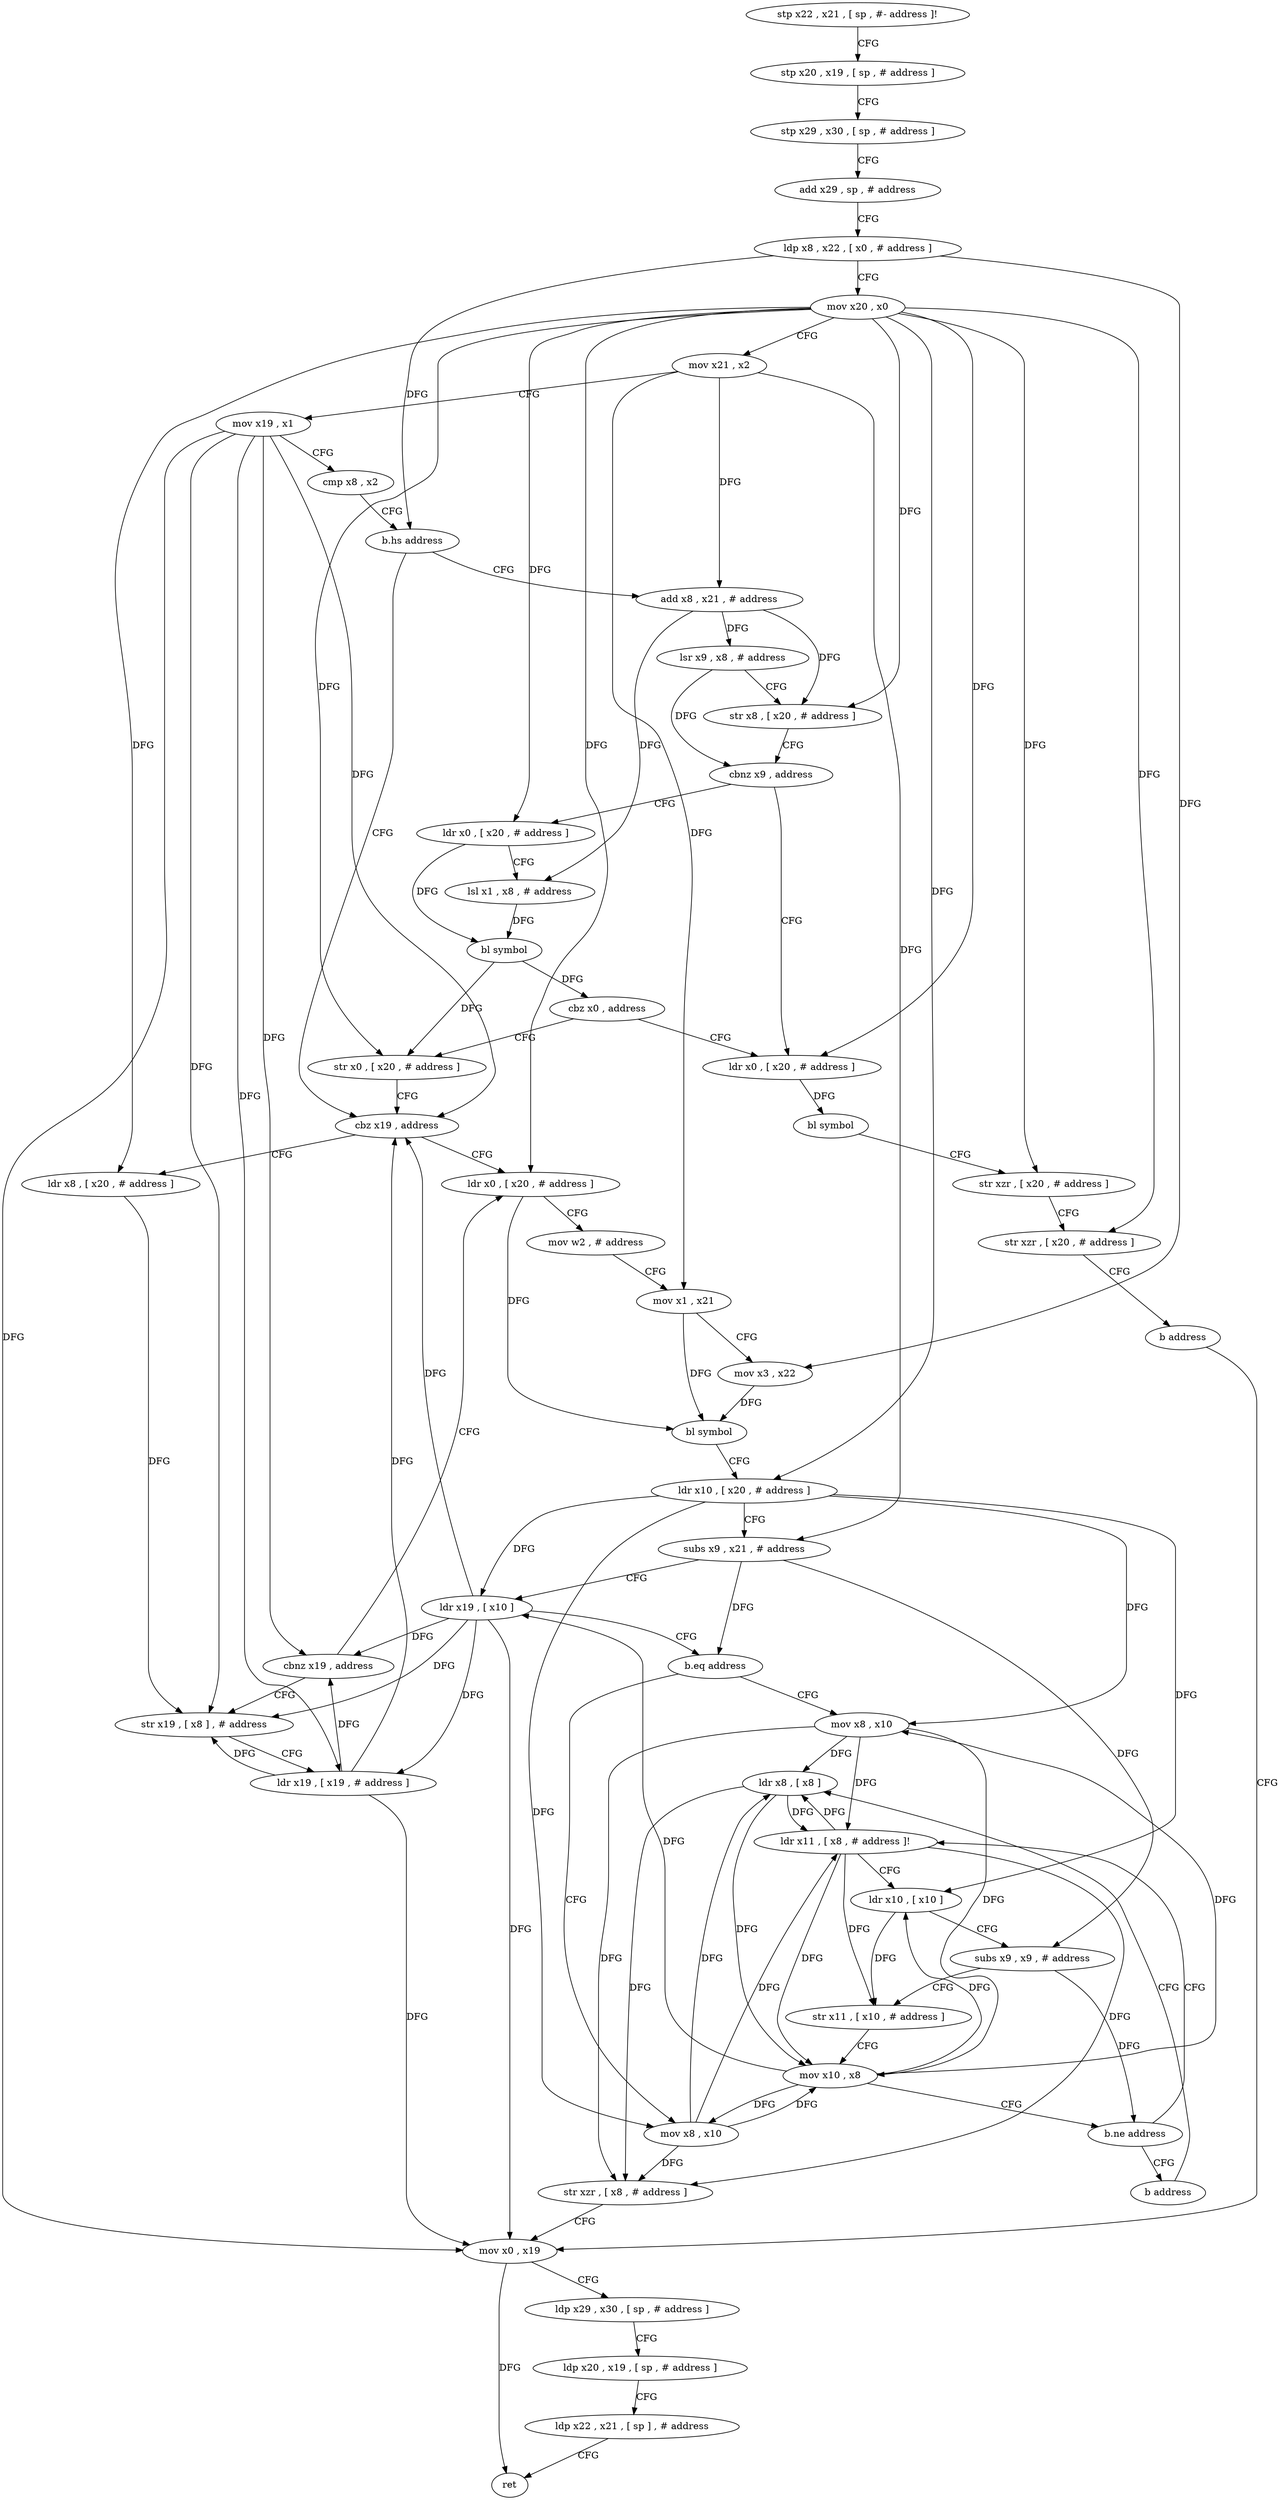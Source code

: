 digraph "func" {
"4210000" [label = "stp x22 , x21 , [ sp , #- address ]!" ]
"4210004" [label = "stp x20 , x19 , [ sp , # address ]" ]
"4210008" [label = "stp x29 , x30 , [ sp , # address ]" ]
"4210012" [label = "add x29 , sp , # address" ]
"4210016" [label = "ldp x8 , x22 , [ x0 , # address ]" ]
"4210020" [label = "mov x20 , x0" ]
"4210024" [label = "mov x21 , x2" ]
"4210028" [label = "mov x19 , x1" ]
"4210032" [label = "cmp x8 , x2" ]
"4210036" [label = "b.hs address" ]
"4210076" [label = "cbz x19 , address" ]
"4210040" [label = "add x8 , x21 , # address" ]
"4210096" [label = "ldr x0 , [ x20 , # address ]" ]
"4210080" [label = "ldr x8 , [ x20 , # address ]" ]
"4210044" [label = "lsr x9 , x8 , # address" ]
"4210048" [label = "str x8 , [ x20 , # address ]" ]
"4210052" [label = "cbnz x9 , address" ]
"4210164" [label = "ldr x0 , [ x20 , # address ]" ]
"4210056" [label = "ldr x0 , [ x20 , # address ]" ]
"4210100" [label = "mov w2 , # address" ]
"4210104" [label = "mov x1 , x21" ]
"4210108" [label = "mov x3 , x22" ]
"4210112" [label = "bl symbol" ]
"4210116" [label = "ldr x10 , [ x20 , # address ]" ]
"4210120" [label = "subs x9 , x21 , # address" ]
"4210124" [label = "ldr x19 , [ x10 ]" ]
"4210128" [label = "b.eq address" ]
"4210184" [label = "mov x8 , x10" ]
"4210132" [label = "mov x8 , x10" ]
"4210084" [label = "str x19 , [ x8 ] , # address" ]
"4210168" [label = "bl symbol" ]
"4210172" [label = "str xzr , [ x20 , # address ]" ]
"4210176" [label = "str xzr , [ x20 , # address ]" ]
"4210180" [label = "b address" ]
"4210196" [label = "mov x0 , x19" ]
"4210060" [label = "lsl x1 , x8 , # address" ]
"4210064" [label = "bl symbol" ]
"4210068" [label = "cbz x0 , address" ]
"4210072" [label = "str x0 , [ x20 , # address ]" ]
"4210188" [label = "ldr x8 , [ x8 ]" ]
"4210136" [label = "ldr x11 , [ x8 , # address ]!" ]
"4210088" [label = "ldr x19 , [ x19 , # address ]" ]
"4210092" [label = "cbnz x19 , address" ]
"4210200" [label = "ldp x29 , x30 , [ sp , # address ]" ]
"4210204" [label = "ldp x20 , x19 , [ sp , # address ]" ]
"4210208" [label = "ldp x22 , x21 , [ sp ] , # address" ]
"4210212" [label = "ret" ]
"4210140" [label = "ldr x10 , [ x10 ]" ]
"4210144" [label = "subs x9 , x9 , # address" ]
"4210148" [label = "str x11 , [ x10 , # address ]" ]
"4210152" [label = "mov x10 , x8" ]
"4210156" [label = "b.ne address" ]
"4210160" [label = "b address" ]
"4210192" [label = "str xzr , [ x8 , # address ]" ]
"4210000" -> "4210004" [ label = "CFG" ]
"4210004" -> "4210008" [ label = "CFG" ]
"4210008" -> "4210012" [ label = "CFG" ]
"4210012" -> "4210016" [ label = "CFG" ]
"4210016" -> "4210020" [ label = "CFG" ]
"4210016" -> "4210036" [ label = "DFG" ]
"4210016" -> "4210108" [ label = "DFG" ]
"4210020" -> "4210024" [ label = "CFG" ]
"4210020" -> "4210048" [ label = "DFG" ]
"4210020" -> "4210096" [ label = "DFG" ]
"4210020" -> "4210116" [ label = "DFG" ]
"4210020" -> "4210080" [ label = "DFG" ]
"4210020" -> "4210164" [ label = "DFG" ]
"4210020" -> "4210172" [ label = "DFG" ]
"4210020" -> "4210176" [ label = "DFG" ]
"4210020" -> "4210056" [ label = "DFG" ]
"4210020" -> "4210072" [ label = "DFG" ]
"4210024" -> "4210028" [ label = "CFG" ]
"4210024" -> "4210040" [ label = "DFG" ]
"4210024" -> "4210104" [ label = "DFG" ]
"4210024" -> "4210120" [ label = "DFG" ]
"4210028" -> "4210032" [ label = "CFG" ]
"4210028" -> "4210076" [ label = "DFG" ]
"4210028" -> "4210084" [ label = "DFG" ]
"4210028" -> "4210088" [ label = "DFG" ]
"4210028" -> "4210092" [ label = "DFG" ]
"4210028" -> "4210196" [ label = "DFG" ]
"4210032" -> "4210036" [ label = "CFG" ]
"4210036" -> "4210076" [ label = "CFG" ]
"4210036" -> "4210040" [ label = "CFG" ]
"4210076" -> "4210096" [ label = "CFG" ]
"4210076" -> "4210080" [ label = "CFG" ]
"4210040" -> "4210044" [ label = "DFG" ]
"4210040" -> "4210048" [ label = "DFG" ]
"4210040" -> "4210060" [ label = "DFG" ]
"4210096" -> "4210100" [ label = "CFG" ]
"4210096" -> "4210112" [ label = "DFG" ]
"4210080" -> "4210084" [ label = "DFG" ]
"4210044" -> "4210048" [ label = "CFG" ]
"4210044" -> "4210052" [ label = "DFG" ]
"4210048" -> "4210052" [ label = "CFG" ]
"4210052" -> "4210164" [ label = "CFG" ]
"4210052" -> "4210056" [ label = "CFG" ]
"4210164" -> "4210168" [ label = "DFG" ]
"4210056" -> "4210060" [ label = "CFG" ]
"4210056" -> "4210064" [ label = "DFG" ]
"4210100" -> "4210104" [ label = "CFG" ]
"4210104" -> "4210108" [ label = "CFG" ]
"4210104" -> "4210112" [ label = "DFG" ]
"4210108" -> "4210112" [ label = "DFG" ]
"4210112" -> "4210116" [ label = "CFG" ]
"4210116" -> "4210120" [ label = "CFG" ]
"4210116" -> "4210124" [ label = "DFG" ]
"4210116" -> "4210184" [ label = "DFG" ]
"4210116" -> "4210132" [ label = "DFG" ]
"4210116" -> "4210140" [ label = "DFG" ]
"4210120" -> "4210124" [ label = "CFG" ]
"4210120" -> "4210144" [ label = "DFG" ]
"4210120" -> "4210128" [ label = "DFG" ]
"4210124" -> "4210128" [ label = "CFG" ]
"4210124" -> "4210076" [ label = "DFG" ]
"4210124" -> "4210084" [ label = "DFG" ]
"4210124" -> "4210088" [ label = "DFG" ]
"4210124" -> "4210092" [ label = "DFG" ]
"4210124" -> "4210196" [ label = "DFG" ]
"4210128" -> "4210184" [ label = "CFG" ]
"4210128" -> "4210132" [ label = "CFG" ]
"4210184" -> "4210188" [ label = "DFG" ]
"4210184" -> "4210192" [ label = "DFG" ]
"4210184" -> "4210136" [ label = "DFG" ]
"4210184" -> "4210152" [ label = "DFG" ]
"4210132" -> "4210136" [ label = "DFG" ]
"4210132" -> "4210188" [ label = "DFG" ]
"4210132" -> "4210192" [ label = "DFG" ]
"4210132" -> "4210152" [ label = "DFG" ]
"4210084" -> "4210088" [ label = "CFG" ]
"4210168" -> "4210172" [ label = "CFG" ]
"4210172" -> "4210176" [ label = "CFG" ]
"4210176" -> "4210180" [ label = "CFG" ]
"4210180" -> "4210196" [ label = "CFG" ]
"4210196" -> "4210200" [ label = "CFG" ]
"4210196" -> "4210212" [ label = "DFG" ]
"4210060" -> "4210064" [ label = "DFG" ]
"4210064" -> "4210068" [ label = "DFG" ]
"4210064" -> "4210072" [ label = "DFG" ]
"4210068" -> "4210164" [ label = "CFG" ]
"4210068" -> "4210072" [ label = "CFG" ]
"4210072" -> "4210076" [ label = "CFG" ]
"4210188" -> "4210192" [ label = "DFG" ]
"4210188" -> "4210136" [ label = "DFG" ]
"4210188" -> "4210152" [ label = "DFG" ]
"4210136" -> "4210140" [ label = "CFG" ]
"4210136" -> "4210188" [ label = "DFG" ]
"4210136" -> "4210192" [ label = "DFG" ]
"4210136" -> "4210152" [ label = "DFG" ]
"4210136" -> "4210148" [ label = "DFG" ]
"4210088" -> "4210092" [ label = "DFG" ]
"4210088" -> "4210076" [ label = "DFG" ]
"4210088" -> "4210084" [ label = "DFG" ]
"4210088" -> "4210196" [ label = "DFG" ]
"4210092" -> "4210084" [ label = "CFG" ]
"4210092" -> "4210096" [ label = "CFG" ]
"4210200" -> "4210204" [ label = "CFG" ]
"4210204" -> "4210208" [ label = "CFG" ]
"4210208" -> "4210212" [ label = "CFG" ]
"4210140" -> "4210144" [ label = "CFG" ]
"4210140" -> "4210148" [ label = "DFG" ]
"4210144" -> "4210148" [ label = "CFG" ]
"4210144" -> "4210156" [ label = "DFG" ]
"4210148" -> "4210152" [ label = "CFG" ]
"4210152" -> "4210156" [ label = "CFG" ]
"4210152" -> "4210124" [ label = "DFG" ]
"4210152" -> "4210184" [ label = "DFG" ]
"4210152" -> "4210132" [ label = "DFG" ]
"4210152" -> "4210140" [ label = "DFG" ]
"4210156" -> "4210136" [ label = "CFG" ]
"4210156" -> "4210160" [ label = "CFG" ]
"4210160" -> "4210188" [ label = "CFG" ]
"4210192" -> "4210196" [ label = "CFG" ]
}
